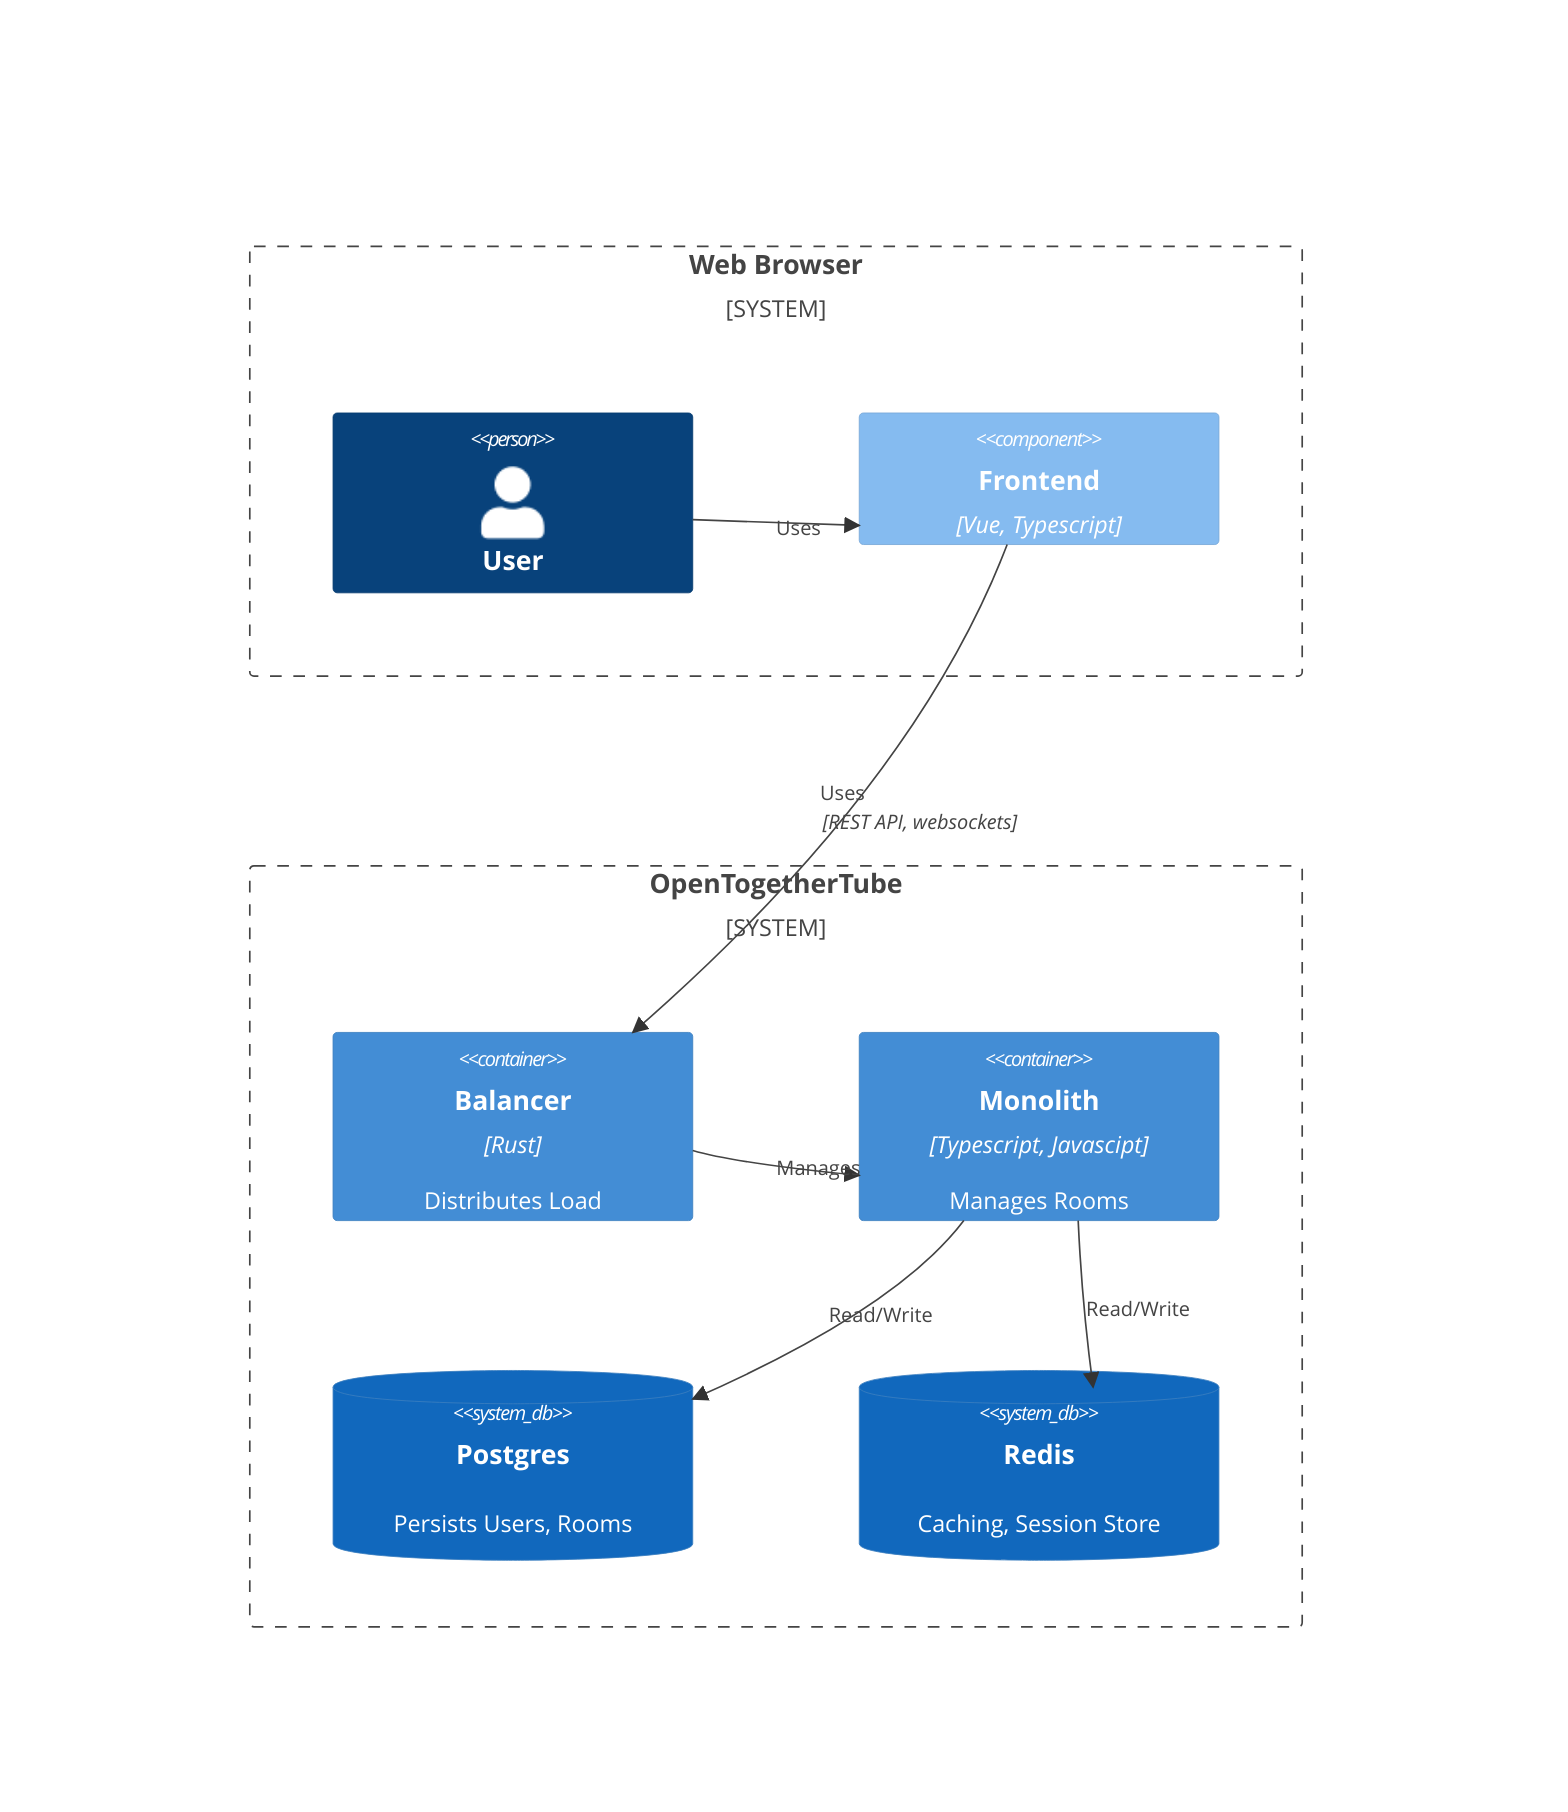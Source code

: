 C4Deployment
    %% title OpenTogetherTube Deployment With Load Balancer

    System_Boundary(browser, "Web Browser") {
        Person(user, "User")
        Component(frontend, "Frontend", "Vue, Typescript")
    }


    System_Boundary(ott, "OpenTogetherTube") {
        Container(balancer, "Balancer", "Rust", "Distributes Load")
        Container(monolith, "Monolith", "Typescript, Javascipt", "Manages Rooms")
        SystemDb(postgres, "Postgres", "Persists Users, Rooms")
        SystemDb(redis, "Redis", "Caching, Session Store")
    }

    Rel(user, frontend, "Uses")
    Rel(frontend, balancer, "Uses", "REST API, websockets")
    Rel(monolith, postgres, "Read/Write")
    Rel(monolith, redis, "Read/Write")
    Rel(balancer, monolith, "Manages")

    UpdateLayoutConfig($c4ShapeInRow="2", $c4BoundaryInRow="1")